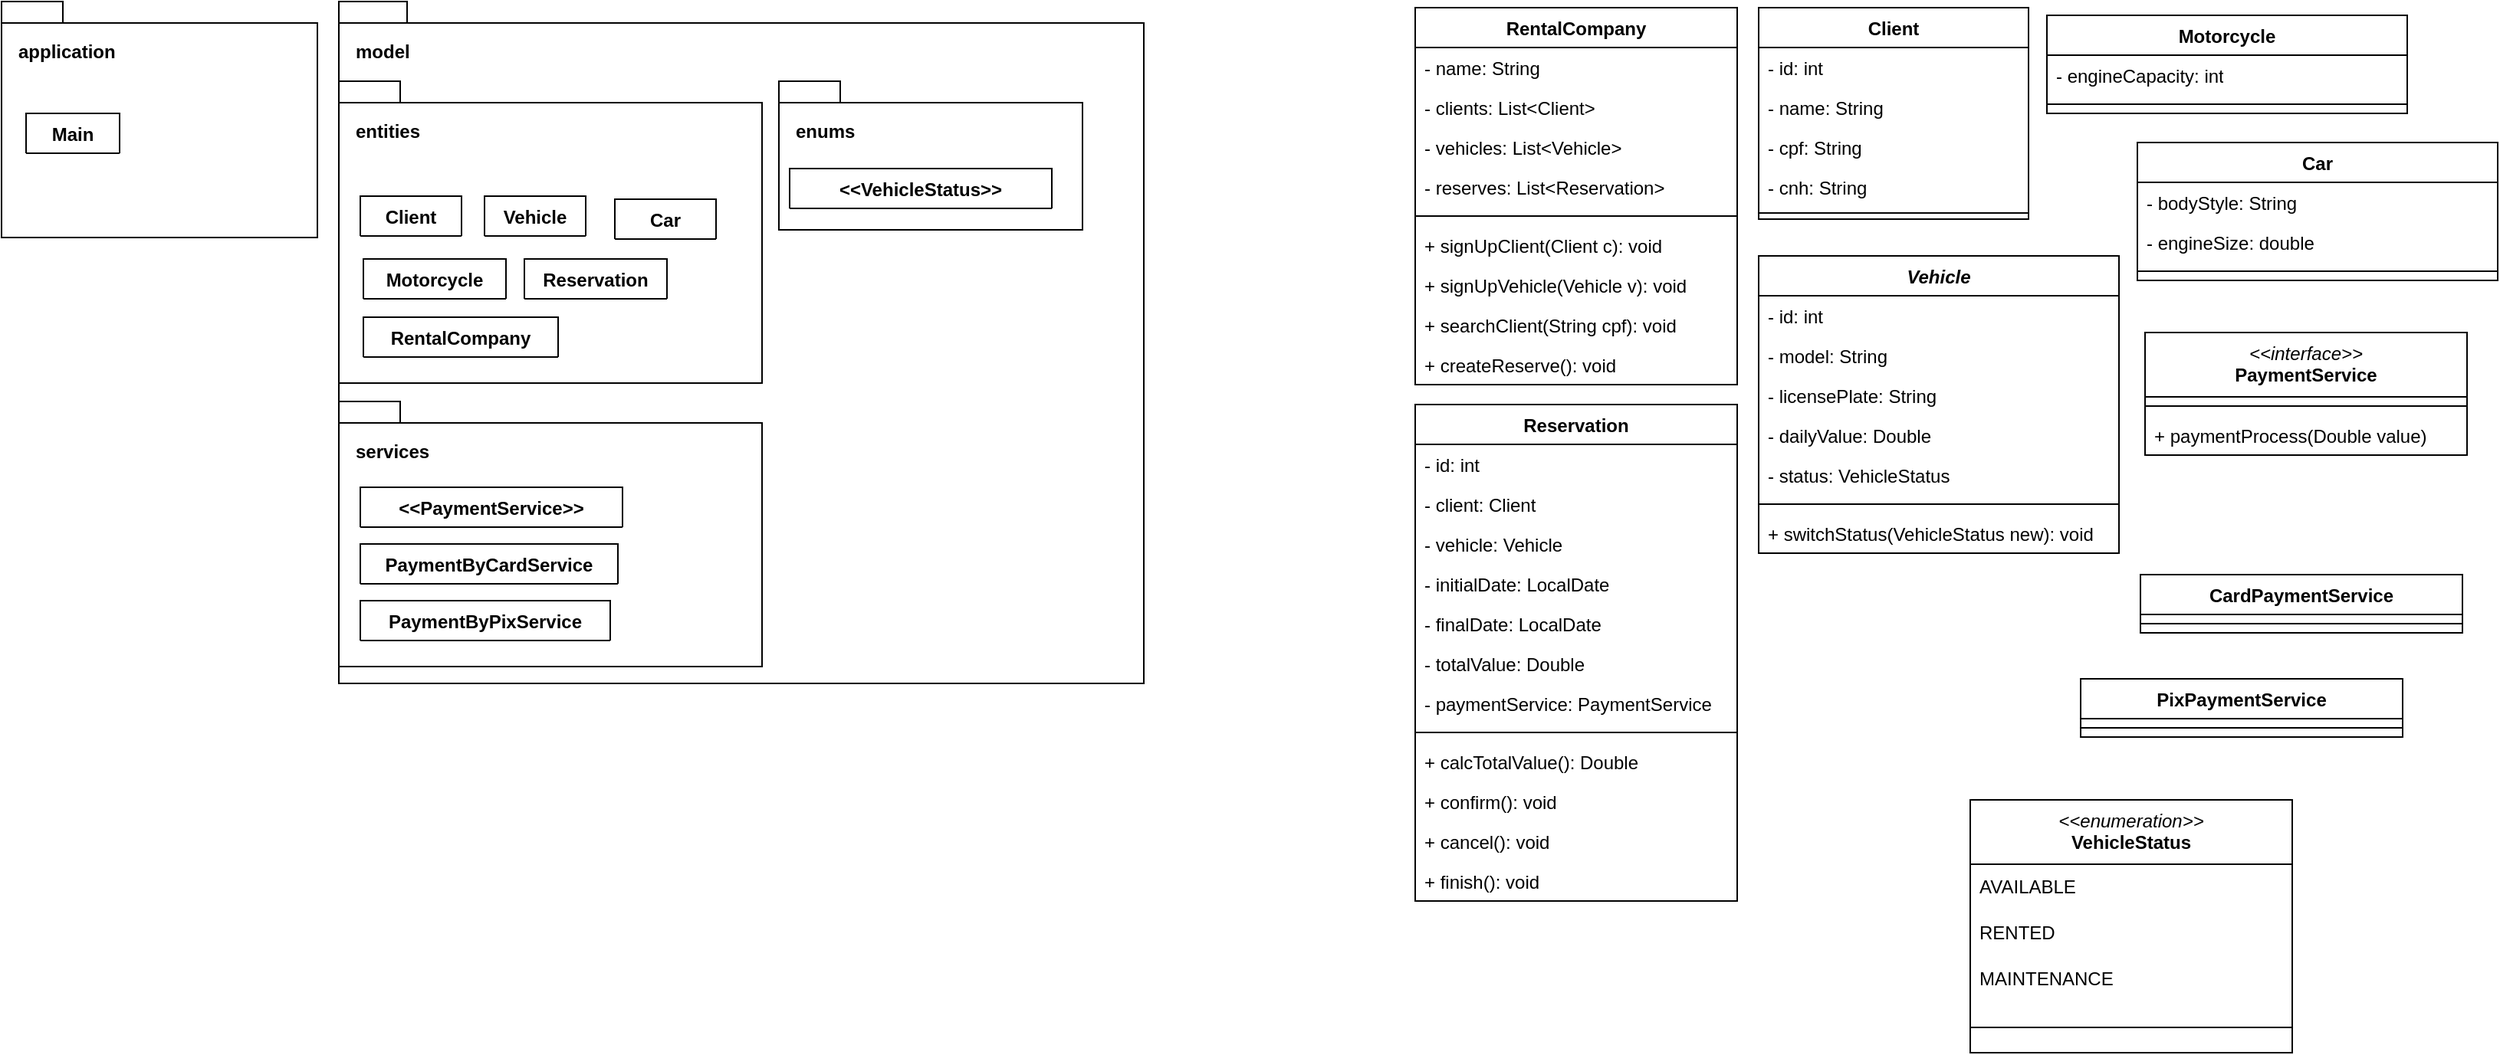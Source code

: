 <mxfile version="28.2.3">
  <diagram name="Página-1" id="ttm5jFWWX2n6xVxg5Yxu">
    <mxGraphModel dx="2026" dy="1180" grid="0" gridSize="10" guides="1" tooltips="1" connect="1" arrows="1" fold="1" page="1" pageScale="1" pageWidth="827" pageHeight="1169" math="0" shadow="0">
      <root>
        <mxCell id="0" />
        <mxCell id="1" parent="0" />
        <mxCell id="pWSUM_7YT7kqcM3gLriz-9" value="application" style="shape=folder;fontStyle=1;spacingTop=19;tabWidth=40;tabHeight=14;tabPosition=left;html=1;whiteSpace=wrap;strokeColor=default;align=left;verticalAlign=top;spacingLeft=9;" parent="1" vertex="1">
          <mxGeometry x="10" y="16" width="206" height="154" as="geometry" />
        </mxCell>
        <mxCell id="pWSUM_7YT7kqcM3gLriz-11" value="Main" style="swimlane;fontStyle=1;align=center;verticalAlign=top;childLayout=stackLayout;horizontal=1;startSize=26;horizontalStack=0;resizeParent=1;resizeParentMax=0;resizeLast=0;collapsible=1;marginBottom=0;whiteSpace=wrap;html=1;" parent="1" vertex="1" collapsed="1">
          <mxGeometry x="26" y="89" width="61" height="26" as="geometry">
            <mxRectangle x="69" y="133" width="160" height="34" as="alternateBounds" />
          </mxGeometry>
        </mxCell>
        <mxCell id="pWSUM_7YT7kqcM3gLriz-13" value="" style="line;strokeWidth=1;fillColor=none;align=left;verticalAlign=middle;spacingTop=-1;spacingLeft=3;spacingRight=3;rotatable=0;labelPosition=right;points=[];portConstraint=eastwest;strokeColor=inherit;" parent="pWSUM_7YT7kqcM3gLriz-11" vertex="1">
          <mxGeometry y="26" width="160" height="8" as="geometry" />
        </mxCell>
        <mxCell id="pWSUM_7YT7kqcM3gLriz-15" value="model" style="shape=folder;fontStyle=1;spacingTop=19;tabWidth=40;tabHeight=14;tabPosition=left;html=1;whiteSpace=wrap;strokeColor=default;align=left;verticalAlign=top;spacingLeft=9;" parent="1" vertex="1">
          <mxGeometry x="230" y="16" width="525" height="445" as="geometry" />
        </mxCell>
        <mxCell id="pWSUM_7YT7kqcM3gLriz-53" value="" style="group" parent="1" vertex="1" connectable="0">
          <mxGeometry x="517" y="68" width="198" height="97" as="geometry" />
        </mxCell>
        <mxCell id="pWSUM_7YT7kqcM3gLriz-45" value="enums" style="shape=folder;fontStyle=1;spacingTop=19;tabWidth=40;tabHeight=14;tabPosition=left;html=1;whiteSpace=wrap;strokeColor=default;align=left;verticalAlign=top;spacingLeft=9;" parent="pWSUM_7YT7kqcM3gLriz-53" vertex="1">
          <mxGeometry width="198" height="97" as="geometry" />
        </mxCell>
        <mxCell id="pWSUM_7YT7kqcM3gLriz-47" value="&amp;lt;&amp;lt;VehicleStatus&amp;gt;&amp;gt;" style="swimlane;fontStyle=1;align=center;verticalAlign=top;childLayout=stackLayout;horizontal=1;startSize=26;horizontalStack=0;resizeParent=1;resizeParentMax=0;resizeLast=0;collapsible=1;marginBottom=0;whiteSpace=wrap;html=1;" parent="pWSUM_7YT7kqcM3gLriz-53" vertex="1" collapsed="1">
          <mxGeometry x="7" y="57" width="171" height="26" as="geometry">
            <mxRectangle x="329" y="137" width="160" height="34" as="alternateBounds" />
          </mxGeometry>
        </mxCell>
        <mxCell id="pWSUM_7YT7kqcM3gLriz-48" value="" style="line;strokeWidth=1;fillColor=none;align=left;verticalAlign=middle;spacingTop=-1;spacingLeft=3;spacingRight=3;rotatable=0;labelPosition=right;points=[];portConstraint=eastwest;strokeColor=inherit;" parent="pWSUM_7YT7kqcM3gLriz-47" vertex="1">
          <mxGeometry y="26" width="160" height="8" as="geometry" />
        </mxCell>
        <mxCell id="pWSUM_7YT7kqcM3gLriz-54" value="" style="group" parent="1" vertex="1" connectable="0">
          <mxGeometry x="230" y="277" width="276" height="173" as="geometry" />
        </mxCell>
        <mxCell id="pWSUM_7YT7kqcM3gLriz-37" value="services" style="shape=folder;fontStyle=1;spacingTop=19;tabWidth=40;tabHeight=14;tabPosition=left;html=1;whiteSpace=wrap;strokeColor=default;align=left;verticalAlign=top;spacingLeft=9;" parent="pWSUM_7YT7kqcM3gLriz-54" vertex="1">
          <mxGeometry width="276" height="173" as="geometry" />
        </mxCell>
        <mxCell id="pWSUM_7YT7kqcM3gLriz-44" value="" style="group" parent="pWSUM_7YT7kqcM3gLriz-54" vertex="1" connectable="0">
          <mxGeometry x="14" y="56" width="171" height="100" as="geometry" />
        </mxCell>
        <mxCell id="pWSUM_7YT7kqcM3gLriz-38" value="&amp;lt;&amp;lt;PaymentService&amp;gt;&amp;gt;" style="swimlane;fontStyle=1;align=center;verticalAlign=top;childLayout=stackLayout;horizontal=1;startSize=26;horizontalStack=0;resizeParent=1;resizeParentMax=0;resizeLast=0;collapsible=1;marginBottom=0;whiteSpace=wrap;html=1;" parent="pWSUM_7YT7kqcM3gLriz-44" vertex="1" collapsed="1">
          <mxGeometry width="171" height="26" as="geometry">
            <mxRectangle x="329" y="137" width="160" height="34" as="alternateBounds" />
          </mxGeometry>
        </mxCell>
        <mxCell id="pWSUM_7YT7kqcM3gLriz-39" value="" style="line;strokeWidth=1;fillColor=none;align=left;verticalAlign=middle;spacingTop=-1;spacingLeft=3;spacingRight=3;rotatable=0;labelPosition=right;points=[];portConstraint=eastwest;strokeColor=inherit;" parent="pWSUM_7YT7kqcM3gLriz-38" vertex="1">
          <mxGeometry y="26" width="160" height="8" as="geometry" />
        </mxCell>
        <mxCell id="pWSUM_7YT7kqcM3gLriz-40" value="PaymentByCardService" style="swimlane;fontStyle=1;align=center;verticalAlign=top;childLayout=stackLayout;horizontal=1;startSize=26;horizontalStack=0;resizeParent=1;resizeParentMax=0;resizeLast=0;collapsible=1;marginBottom=0;whiteSpace=wrap;html=1;" parent="pWSUM_7YT7kqcM3gLriz-44" vertex="1" collapsed="1">
          <mxGeometry y="37" width="168" height="26" as="geometry">
            <mxRectangle x="329" y="137" width="160" height="34" as="alternateBounds" />
          </mxGeometry>
        </mxCell>
        <mxCell id="pWSUM_7YT7kqcM3gLriz-41" value="" style="line;strokeWidth=1;fillColor=none;align=left;verticalAlign=middle;spacingTop=-1;spacingLeft=3;spacingRight=3;rotatable=0;labelPosition=right;points=[];portConstraint=eastwest;strokeColor=inherit;" parent="pWSUM_7YT7kqcM3gLriz-40" vertex="1">
          <mxGeometry y="26" width="160" height="8" as="geometry" />
        </mxCell>
        <mxCell id="pWSUM_7YT7kqcM3gLriz-42" value="PaymentByPixService" style="swimlane;fontStyle=1;align=center;verticalAlign=top;childLayout=stackLayout;horizontal=1;startSize=26;horizontalStack=0;resizeParent=1;resizeParentMax=0;resizeLast=0;collapsible=1;marginBottom=0;whiteSpace=wrap;html=1;" parent="pWSUM_7YT7kqcM3gLriz-44" vertex="1" collapsed="1">
          <mxGeometry y="74" width="163" height="26" as="geometry">
            <mxRectangle x="329" y="137" width="160" height="34" as="alternateBounds" />
          </mxGeometry>
        </mxCell>
        <mxCell id="pWSUM_7YT7kqcM3gLriz-43" value="" style="line;strokeWidth=1;fillColor=none;align=left;verticalAlign=middle;spacingTop=-1;spacingLeft=3;spacingRight=3;rotatable=0;labelPosition=right;points=[];portConstraint=eastwest;strokeColor=inherit;" parent="pWSUM_7YT7kqcM3gLriz-42" vertex="1">
          <mxGeometry y="26" width="160" height="8" as="geometry" />
        </mxCell>
        <mxCell id="pWSUM_7YT7kqcM3gLriz-55" value="" style="group" parent="1" vertex="1" connectable="0">
          <mxGeometry x="230" y="68" width="276" height="197" as="geometry" />
        </mxCell>
        <mxCell id="pWSUM_7YT7kqcM3gLriz-35" value="entities" style="shape=folder;fontStyle=1;spacingTop=19;tabWidth=40;tabHeight=14;tabPosition=left;html=1;whiteSpace=wrap;strokeColor=default;align=left;verticalAlign=top;spacingLeft=9;" parent="pWSUM_7YT7kqcM3gLriz-55" vertex="1">
          <mxGeometry width="276" height="197" as="geometry" />
        </mxCell>
        <mxCell id="pWSUM_7YT7kqcM3gLriz-36" value="" style="group" parent="pWSUM_7YT7kqcM3gLriz-55" vertex="1" connectable="0">
          <mxGeometry x="14" y="75" width="232" height="105" as="geometry" />
        </mxCell>
        <mxCell id="pWSUM_7YT7kqcM3gLriz-5" value="Client" style="swimlane;fontStyle=1;align=center;verticalAlign=top;childLayout=stackLayout;horizontal=1;startSize=26;horizontalStack=0;resizeParent=1;resizeParentMax=0;resizeLast=0;collapsible=1;marginBottom=0;whiteSpace=wrap;html=1;" parent="pWSUM_7YT7kqcM3gLriz-36" vertex="1" collapsed="1">
          <mxGeometry width="66" height="26" as="geometry">
            <mxRectangle x="329" y="137" width="160" height="34" as="alternateBounds" />
          </mxGeometry>
        </mxCell>
        <mxCell id="pWSUM_7YT7kqcM3gLriz-7" value="" style="line;strokeWidth=1;fillColor=none;align=left;verticalAlign=middle;spacingTop=-1;spacingLeft=3;spacingRight=3;rotatable=0;labelPosition=right;points=[];portConstraint=eastwest;strokeColor=inherit;" parent="pWSUM_7YT7kqcM3gLriz-5" vertex="1">
          <mxGeometry y="26" width="160" height="8" as="geometry" />
        </mxCell>
        <mxCell id="pWSUM_7YT7kqcM3gLriz-24" value="Vehicle" style="swimlane;fontStyle=1;align=center;verticalAlign=top;childLayout=stackLayout;horizontal=1;startSize=26;horizontalStack=0;resizeParent=1;resizeParentMax=0;resizeLast=0;collapsible=1;marginBottom=0;whiteSpace=wrap;html=1;" parent="pWSUM_7YT7kqcM3gLriz-36" vertex="1" collapsed="1">
          <mxGeometry x="81" width="66" height="26" as="geometry">
            <mxRectangle x="329" y="137" width="160" height="34" as="alternateBounds" />
          </mxGeometry>
        </mxCell>
        <mxCell id="pWSUM_7YT7kqcM3gLriz-25" value="" style="line;strokeWidth=1;fillColor=none;align=left;verticalAlign=middle;spacingTop=-1;spacingLeft=3;spacingRight=3;rotatable=0;labelPosition=right;points=[];portConstraint=eastwest;strokeColor=inherit;" parent="pWSUM_7YT7kqcM3gLriz-24" vertex="1">
          <mxGeometry y="26" width="160" height="8" as="geometry" />
        </mxCell>
        <mxCell id="pWSUM_7YT7kqcM3gLriz-27" value="Car" style="swimlane;fontStyle=1;align=center;verticalAlign=top;childLayout=stackLayout;horizontal=1;startSize=26;horizontalStack=0;resizeParent=1;resizeParentMax=0;resizeLast=0;collapsible=1;marginBottom=0;whiteSpace=wrap;html=1;" parent="pWSUM_7YT7kqcM3gLriz-36" vertex="1" collapsed="1">
          <mxGeometry x="166" y="2" width="66" height="26" as="geometry">
            <mxRectangle x="329" y="137" width="160" height="34" as="alternateBounds" />
          </mxGeometry>
        </mxCell>
        <mxCell id="pWSUM_7YT7kqcM3gLriz-28" value="" style="line;strokeWidth=1;fillColor=none;align=left;verticalAlign=middle;spacingTop=-1;spacingLeft=3;spacingRight=3;rotatable=0;labelPosition=right;points=[];portConstraint=eastwest;strokeColor=inherit;" parent="pWSUM_7YT7kqcM3gLriz-27" vertex="1">
          <mxGeometry y="26" width="160" height="8" as="geometry" />
        </mxCell>
        <mxCell id="pWSUM_7YT7kqcM3gLriz-29" value="Motorcycle" style="swimlane;fontStyle=1;align=center;verticalAlign=top;childLayout=stackLayout;horizontal=1;startSize=26;horizontalStack=0;resizeParent=1;resizeParentMax=0;resizeLast=0;collapsible=1;marginBottom=0;whiteSpace=wrap;html=1;" parent="pWSUM_7YT7kqcM3gLriz-36" vertex="1" collapsed="1">
          <mxGeometry x="2" y="41" width="93" height="26" as="geometry">
            <mxRectangle x="329" y="137" width="160" height="34" as="alternateBounds" />
          </mxGeometry>
        </mxCell>
        <mxCell id="pWSUM_7YT7kqcM3gLriz-30" value="" style="line;strokeWidth=1;fillColor=none;align=left;verticalAlign=middle;spacingTop=-1;spacingLeft=3;spacingRight=3;rotatable=0;labelPosition=right;points=[];portConstraint=eastwest;strokeColor=inherit;" parent="pWSUM_7YT7kqcM3gLriz-29" vertex="1">
          <mxGeometry y="26" width="160" height="8" as="geometry" />
        </mxCell>
        <mxCell id="pWSUM_7YT7kqcM3gLriz-31" value="Reservation" style="swimlane;fontStyle=1;align=center;verticalAlign=top;childLayout=stackLayout;horizontal=1;startSize=26;horizontalStack=0;resizeParent=1;resizeParentMax=0;resizeLast=0;collapsible=1;marginBottom=0;whiteSpace=wrap;html=1;" parent="pWSUM_7YT7kqcM3gLriz-36" vertex="1" collapsed="1">
          <mxGeometry x="107" y="41" width="93" height="26" as="geometry">
            <mxRectangle x="329" y="137" width="160" height="34" as="alternateBounds" />
          </mxGeometry>
        </mxCell>
        <mxCell id="pWSUM_7YT7kqcM3gLriz-32" value="" style="line;strokeWidth=1;fillColor=none;align=left;verticalAlign=middle;spacingTop=-1;spacingLeft=3;spacingRight=3;rotatable=0;labelPosition=right;points=[];portConstraint=eastwest;strokeColor=inherit;" parent="pWSUM_7YT7kqcM3gLriz-31" vertex="1">
          <mxGeometry y="26" width="160" height="8" as="geometry" />
        </mxCell>
        <mxCell id="pWSUM_7YT7kqcM3gLriz-33" value="RentalCompany" style="swimlane;fontStyle=1;align=center;verticalAlign=top;childLayout=stackLayout;horizontal=1;startSize=26;horizontalStack=0;resizeParent=1;resizeParentMax=0;resizeLast=0;collapsible=1;marginBottom=0;whiteSpace=wrap;html=1;" parent="pWSUM_7YT7kqcM3gLriz-36" vertex="1" collapsed="1">
          <mxGeometry x="2" y="79" width="127" height="26" as="geometry">
            <mxRectangle x="329" y="137" width="160" height="34" as="alternateBounds" />
          </mxGeometry>
        </mxCell>
        <mxCell id="pWSUM_7YT7kqcM3gLriz-34" value="" style="line;strokeWidth=1;fillColor=none;align=left;verticalAlign=middle;spacingTop=-1;spacingLeft=3;spacingRight=3;rotatable=0;labelPosition=right;points=[];portConstraint=eastwest;strokeColor=inherit;" parent="pWSUM_7YT7kqcM3gLriz-33" vertex="1">
          <mxGeometry y="26" width="160" height="8" as="geometry" />
        </mxCell>
        <mxCell id="JGVXDj1xbEn5dFWfwLTr-5" value="RentalCompany" style="swimlane;fontStyle=1;align=center;verticalAlign=top;childLayout=stackLayout;horizontal=1;startSize=26;horizontalStack=0;resizeParent=1;resizeParentMax=0;resizeLast=0;collapsible=1;marginBottom=0;whiteSpace=wrap;html=1;" parent="1" vertex="1">
          <mxGeometry x="932" y="20" width="210" height="246" as="geometry">
            <mxRectangle x="844" y="16" width="66" height="26" as="alternateBounds" />
          </mxGeometry>
        </mxCell>
        <mxCell id="JGVXDj1xbEn5dFWfwLTr-6" value="- name: String" style="text;strokeColor=none;fillColor=none;align=left;verticalAlign=top;spacingLeft=4;spacingRight=4;overflow=hidden;rotatable=0;points=[[0,0.5],[1,0.5]];portConstraint=eastwest;whiteSpace=wrap;html=1;" parent="JGVXDj1xbEn5dFWfwLTr-5" vertex="1">
          <mxGeometry y="26" width="210" height="26" as="geometry" />
        </mxCell>
        <mxCell id="JGVXDj1xbEn5dFWfwLTr-9" value="- clients: List&amp;lt;Client&amp;gt;&lt;span style=&quot;white-space: pre;&quot;&gt;&#x9;&lt;/span&gt;" style="text;strokeColor=none;fillColor=none;align=left;verticalAlign=top;spacingLeft=4;spacingRight=4;overflow=hidden;rotatable=0;points=[[0,0.5],[1,0.5]];portConstraint=eastwest;whiteSpace=wrap;html=1;" parent="JGVXDj1xbEn5dFWfwLTr-5" vertex="1">
          <mxGeometry y="52" width="210" height="26" as="geometry" />
        </mxCell>
        <mxCell id="JGVXDj1xbEn5dFWfwLTr-11" value="- vehicles: List&amp;lt;Vehicle&amp;gt;" style="text;strokeColor=none;fillColor=none;align=left;verticalAlign=top;spacingLeft=4;spacingRight=4;overflow=hidden;rotatable=0;points=[[0,0.5],[1,0.5]];portConstraint=eastwest;whiteSpace=wrap;html=1;" parent="JGVXDj1xbEn5dFWfwLTr-5" vertex="1">
          <mxGeometry y="78" width="210" height="26" as="geometry" />
        </mxCell>
        <mxCell id="JGVXDj1xbEn5dFWfwLTr-12" value="- reserves: List&amp;lt;Reservation&amp;gt;" style="text;strokeColor=none;fillColor=none;align=left;verticalAlign=top;spacingLeft=4;spacingRight=4;overflow=hidden;rotatable=0;points=[[0,0.5],[1,0.5]];portConstraint=eastwest;whiteSpace=wrap;html=1;" parent="JGVXDj1xbEn5dFWfwLTr-5" vertex="1">
          <mxGeometry y="104" width="210" height="26" as="geometry" />
        </mxCell>
        <mxCell id="JGVXDj1xbEn5dFWfwLTr-7" value="" style="line;strokeWidth=1;fillColor=none;align=left;verticalAlign=middle;spacingTop=-1;spacingLeft=3;spacingRight=3;rotatable=0;labelPosition=right;points=[];portConstraint=eastwest;strokeColor=inherit;" parent="JGVXDj1xbEn5dFWfwLTr-5" vertex="1">
          <mxGeometry y="130" width="210" height="12" as="geometry" />
        </mxCell>
        <mxCell id="JGVXDj1xbEn5dFWfwLTr-8" value="+ signUpClient(Client c): void" style="text;strokeColor=none;fillColor=none;align=left;verticalAlign=top;spacingLeft=4;spacingRight=4;overflow=hidden;rotatable=0;points=[[0,0.5],[1,0.5]];portConstraint=eastwest;whiteSpace=wrap;html=1;" parent="JGVXDj1xbEn5dFWfwLTr-5" vertex="1">
          <mxGeometry y="142" width="210" height="26" as="geometry" />
        </mxCell>
        <mxCell id="JGVXDj1xbEn5dFWfwLTr-14" value="+ signUpVehicle(Vehicle v): void" style="text;strokeColor=none;fillColor=none;align=left;verticalAlign=top;spacingLeft=4;spacingRight=4;overflow=hidden;rotatable=0;points=[[0,0.5],[1,0.5]];portConstraint=eastwest;whiteSpace=wrap;html=1;" parent="JGVXDj1xbEn5dFWfwLTr-5" vertex="1">
          <mxGeometry y="168" width="210" height="26" as="geometry" />
        </mxCell>
        <mxCell id="JGVXDj1xbEn5dFWfwLTr-26" value="+ searchClient(String cpf): void" style="text;strokeColor=none;fillColor=none;align=left;verticalAlign=top;spacingLeft=4;spacingRight=4;overflow=hidden;rotatable=0;points=[[0,0.5],[1,0.5]];portConstraint=eastwest;whiteSpace=wrap;html=1;" parent="JGVXDj1xbEn5dFWfwLTr-5" vertex="1">
          <mxGeometry y="194" width="210" height="26" as="geometry" />
        </mxCell>
        <mxCell id="JGVXDj1xbEn5dFWfwLTr-15" value="+ createReserve(): void" style="text;strokeColor=none;fillColor=none;align=left;verticalAlign=top;spacingLeft=4;spacingRight=4;overflow=hidden;rotatable=0;points=[[0,0.5],[1,0.5]];portConstraint=eastwest;whiteSpace=wrap;html=1;" parent="JGVXDj1xbEn5dFWfwLTr-5" vertex="1">
          <mxGeometry y="220" width="210" height="26" as="geometry" />
        </mxCell>
        <mxCell id="JGVXDj1xbEn5dFWfwLTr-16" value="Client" style="swimlane;fontStyle=1;align=center;verticalAlign=top;childLayout=stackLayout;horizontal=1;startSize=26;horizontalStack=0;resizeParent=1;resizeParentMax=0;resizeLast=0;collapsible=1;marginBottom=0;whiteSpace=wrap;html=1;" parent="1" vertex="1">
          <mxGeometry x="1156" y="20" width="176" height="138" as="geometry">
            <mxRectangle x="844" y="16" width="66" height="26" as="alternateBounds" />
          </mxGeometry>
        </mxCell>
        <mxCell id="JGVXDj1xbEn5dFWfwLTr-17" value="- id: int" style="text;strokeColor=none;fillColor=none;align=left;verticalAlign=top;spacingLeft=4;spacingRight=4;overflow=hidden;rotatable=0;points=[[0,0.5],[1,0.5]];portConstraint=eastwest;whiteSpace=wrap;html=1;" parent="JGVXDj1xbEn5dFWfwLTr-16" vertex="1">
          <mxGeometry y="26" width="176" height="26" as="geometry" />
        </mxCell>
        <mxCell id="JGVXDj1xbEn5dFWfwLTr-18" value="- name: String" style="text;strokeColor=none;fillColor=none;align=left;verticalAlign=top;spacingLeft=4;spacingRight=4;overflow=hidden;rotatable=0;points=[[0,0.5],[1,0.5]];portConstraint=eastwest;whiteSpace=wrap;html=1;" parent="JGVXDj1xbEn5dFWfwLTr-16" vertex="1">
          <mxGeometry y="52" width="176" height="26" as="geometry" />
        </mxCell>
        <mxCell id="JGVXDj1xbEn5dFWfwLTr-19" value="- cpf: String" style="text;strokeColor=none;fillColor=none;align=left;verticalAlign=top;spacingLeft=4;spacingRight=4;overflow=hidden;rotatable=0;points=[[0,0.5],[1,0.5]];portConstraint=eastwest;whiteSpace=wrap;html=1;" parent="JGVXDj1xbEn5dFWfwLTr-16" vertex="1">
          <mxGeometry y="78" width="176" height="26" as="geometry" />
        </mxCell>
        <mxCell id="JGVXDj1xbEn5dFWfwLTr-20" value="- cnh: String" style="text;strokeColor=none;fillColor=none;align=left;verticalAlign=top;spacingLeft=4;spacingRight=4;overflow=hidden;rotatable=0;points=[[0,0.5],[1,0.5]];portConstraint=eastwest;whiteSpace=wrap;html=1;" parent="JGVXDj1xbEn5dFWfwLTr-16" vertex="1">
          <mxGeometry y="104" width="176" height="26" as="geometry" />
        </mxCell>
        <mxCell id="JGVXDj1xbEn5dFWfwLTr-21" value="" style="line;strokeWidth=1;fillColor=none;align=left;verticalAlign=middle;spacingTop=-1;spacingLeft=3;spacingRight=3;rotatable=0;labelPosition=right;points=[];portConstraint=eastwest;strokeColor=inherit;" parent="JGVXDj1xbEn5dFWfwLTr-16" vertex="1">
          <mxGeometry y="130" width="176" height="8" as="geometry" />
        </mxCell>
        <mxCell id="JGVXDj1xbEn5dFWfwLTr-27" value="&lt;i&gt;Vehicle&lt;/i&gt;" style="swimlane;fontStyle=1;align=center;verticalAlign=top;childLayout=stackLayout;horizontal=1;startSize=26;horizontalStack=0;resizeParent=1;resizeParentMax=0;resizeLast=0;collapsible=1;marginBottom=0;whiteSpace=wrap;html=1;" parent="1" vertex="1">
          <mxGeometry x="1156" y="182" width="235" height="194" as="geometry">
            <mxRectangle x="844" y="16" width="66" height="26" as="alternateBounds" />
          </mxGeometry>
        </mxCell>
        <mxCell id="JGVXDj1xbEn5dFWfwLTr-28" value="- id: int" style="text;strokeColor=none;fillColor=none;align=left;verticalAlign=top;spacingLeft=4;spacingRight=4;overflow=hidden;rotatable=0;points=[[0,0.5],[1,0.5]];portConstraint=eastwest;whiteSpace=wrap;html=1;" parent="JGVXDj1xbEn5dFWfwLTr-27" vertex="1">
          <mxGeometry y="26" width="235" height="26" as="geometry" />
        </mxCell>
        <mxCell id="JGVXDj1xbEn5dFWfwLTr-29" value="- model: String" style="text;strokeColor=none;fillColor=none;align=left;verticalAlign=top;spacingLeft=4;spacingRight=4;overflow=hidden;rotatable=0;points=[[0,0.5],[1,0.5]];portConstraint=eastwest;whiteSpace=wrap;html=1;" parent="JGVXDj1xbEn5dFWfwLTr-27" vertex="1">
          <mxGeometry y="52" width="235" height="26" as="geometry" />
        </mxCell>
        <mxCell id="JGVXDj1xbEn5dFWfwLTr-30" value="- licensePlate: String" style="text;strokeColor=none;fillColor=none;align=left;verticalAlign=top;spacingLeft=4;spacingRight=4;overflow=hidden;rotatable=0;points=[[0,0.5],[1,0.5]];portConstraint=eastwest;whiteSpace=wrap;html=1;" parent="JGVXDj1xbEn5dFWfwLTr-27" vertex="1">
          <mxGeometry y="78" width="235" height="26" as="geometry" />
        </mxCell>
        <mxCell id="JGVXDj1xbEn5dFWfwLTr-31" value="- dailyValue: Double" style="text;strokeColor=none;fillColor=none;align=left;verticalAlign=top;spacingLeft=4;spacingRight=4;overflow=hidden;rotatable=0;points=[[0,0.5],[1,0.5]];portConstraint=eastwest;whiteSpace=wrap;html=1;" parent="JGVXDj1xbEn5dFWfwLTr-27" vertex="1">
          <mxGeometry y="104" width="235" height="26" as="geometry" />
        </mxCell>
        <mxCell id="JGVXDj1xbEn5dFWfwLTr-37" value="- status: VehicleStatus" style="text;strokeColor=none;fillColor=none;align=left;verticalAlign=top;spacingLeft=4;spacingRight=4;overflow=hidden;rotatable=0;points=[[0,0.5],[1,0.5]];portConstraint=eastwest;whiteSpace=wrap;html=1;" parent="JGVXDj1xbEn5dFWfwLTr-27" vertex="1">
          <mxGeometry y="130" width="235" height="26" as="geometry" />
        </mxCell>
        <mxCell id="JGVXDj1xbEn5dFWfwLTr-32" value="" style="line;strokeWidth=1;fillColor=none;align=left;verticalAlign=middle;spacingTop=-1;spacingLeft=3;spacingRight=3;rotatable=0;labelPosition=right;points=[];portConstraint=eastwest;strokeColor=inherit;" parent="JGVXDj1xbEn5dFWfwLTr-27" vertex="1">
          <mxGeometry y="156" width="235" height="12" as="geometry" />
        </mxCell>
        <mxCell id="JGVXDj1xbEn5dFWfwLTr-35" value="+ switchStatus(VehicleStatus new): void" style="text;strokeColor=none;fillColor=none;align=left;verticalAlign=top;spacingLeft=4;spacingRight=4;overflow=hidden;rotatable=0;points=[[0,0.5],[1,0.5]];portConstraint=eastwest;whiteSpace=wrap;html=1;" parent="JGVXDj1xbEn5dFWfwLTr-27" vertex="1">
          <mxGeometry y="168" width="235" height="26" as="geometry" />
        </mxCell>
        <mxCell id="RAoj3QPk8HM_m8qfQZO0-1" value="Car" style="swimlane;fontStyle=1;align=center;verticalAlign=top;childLayout=stackLayout;horizontal=1;startSize=26;horizontalStack=0;resizeParent=1;resizeParentMax=0;resizeLast=0;collapsible=1;marginBottom=0;whiteSpace=wrap;html=1;" vertex="1" parent="1">
          <mxGeometry x="1403" y="108" width="235" height="90" as="geometry">
            <mxRectangle x="844" y="16" width="66" height="26" as="alternateBounds" />
          </mxGeometry>
        </mxCell>
        <mxCell id="RAoj3QPk8HM_m8qfQZO0-2" value="- bodyStyle: String" style="text;strokeColor=none;fillColor=none;align=left;verticalAlign=top;spacingLeft=4;spacingRight=4;overflow=hidden;rotatable=0;points=[[0,0.5],[1,0.5]];portConstraint=eastwest;whiteSpace=wrap;html=1;" vertex="1" parent="RAoj3QPk8HM_m8qfQZO0-1">
          <mxGeometry y="26" width="235" height="26" as="geometry" />
        </mxCell>
        <mxCell id="RAoj3QPk8HM_m8qfQZO0-3" value="- engineSize: double" style="text;strokeColor=none;fillColor=none;align=left;verticalAlign=top;spacingLeft=4;spacingRight=4;overflow=hidden;rotatable=0;points=[[0,0.5],[1,0.5]];portConstraint=eastwest;whiteSpace=wrap;html=1;" vertex="1" parent="RAoj3QPk8HM_m8qfQZO0-1">
          <mxGeometry y="52" width="235" height="26" as="geometry" />
        </mxCell>
        <mxCell id="RAoj3QPk8HM_m8qfQZO0-7" value="" style="line;strokeWidth=1;fillColor=none;align=left;verticalAlign=middle;spacingTop=-1;spacingLeft=3;spacingRight=3;rotatable=0;labelPosition=right;points=[];portConstraint=eastwest;strokeColor=inherit;" vertex="1" parent="RAoj3QPk8HM_m8qfQZO0-1">
          <mxGeometry y="78" width="235" height="12" as="geometry" />
        </mxCell>
        <mxCell id="RAoj3QPk8HM_m8qfQZO0-10" value="Motorcycle" style="swimlane;fontStyle=1;align=center;verticalAlign=top;childLayout=stackLayout;horizontal=1;startSize=26;horizontalStack=0;resizeParent=1;resizeParentMax=0;resizeLast=0;collapsible=1;marginBottom=0;whiteSpace=wrap;html=1;" vertex="1" parent="1">
          <mxGeometry x="1344" y="25" width="235" height="64" as="geometry">
            <mxRectangle x="844" y="16" width="66" height="26" as="alternateBounds" />
          </mxGeometry>
        </mxCell>
        <mxCell id="RAoj3QPk8HM_m8qfQZO0-11" value="- engineCapacity: int" style="text;strokeColor=none;fillColor=none;align=left;verticalAlign=top;spacingLeft=4;spacingRight=4;overflow=hidden;rotatable=0;points=[[0,0.5],[1,0.5]];portConstraint=eastwest;whiteSpace=wrap;html=1;" vertex="1" parent="RAoj3QPk8HM_m8qfQZO0-10">
          <mxGeometry y="26" width="235" height="26" as="geometry" />
        </mxCell>
        <mxCell id="RAoj3QPk8HM_m8qfQZO0-13" value="" style="line;strokeWidth=1;fillColor=none;align=left;verticalAlign=middle;spacingTop=-1;spacingLeft=3;spacingRight=3;rotatable=0;labelPosition=right;points=[];portConstraint=eastwest;strokeColor=inherit;" vertex="1" parent="RAoj3QPk8HM_m8qfQZO0-10">
          <mxGeometry y="52" width="235" height="12" as="geometry" />
        </mxCell>
        <mxCell id="RAoj3QPk8HM_m8qfQZO0-14" value="Reservation" style="swimlane;fontStyle=1;align=center;verticalAlign=top;childLayout=stackLayout;horizontal=1;startSize=26;horizontalStack=0;resizeParent=1;resizeParentMax=0;resizeLast=0;collapsible=1;marginBottom=0;whiteSpace=wrap;html=1;" vertex="1" parent="1">
          <mxGeometry x="932" y="279" width="210" height="324" as="geometry">
            <mxRectangle x="844" y="16" width="66" height="26" as="alternateBounds" />
          </mxGeometry>
        </mxCell>
        <mxCell id="RAoj3QPk8HM_m8qfQZO0-15" value="- id: int" style="text;strokeColor=none;fillColor=none;align=left;verticalAlign=top;spacingLeft=4;spacingRight=4;overflow=hidden;rotatable=0;points=[[0,0.5],[1,0.5]];portConstraint=eastwest;whiteSpace=wrap;html=1;" vertex="1" parent="RAoj3QPk8HM_m8qfQZO0-14">
          <mxGeometry y="26" width="210" height="26" as="geometry" />
        </mxCell>
        <mxCell id="RAoj3QPk8HM_m8qfQZO0-16" value="- client: Client" style="text;strokeColor=none;fillColor=none;align=left;verticalAlign=top;spacingLeft=4;spacingRight=4;overflow=hidden;rotatable=0;points=[[0,0.5],[1,0.5]];portConstraint=eastwest;whiteSpace=wrap;html=1;" vertex="1" parent="RAoj3QPk8HM_m8qfQZO0-14">
          <mxGeometry y="52" width="210" height="26" as="geometry" />
        </mxCell>
        <mxCell id="RAoj3QPk8HM_m8qfQZO0-17" value="- vehicle: Vehicle" style="text;strokeColor=none;fillColor=none;align=left;verticalAlign=top;spacingLeft=4;spacingRight=4;overflow=hidden;rotatable=0;points=[[0,0.5],[1,0.5]];portConstraint=eastwest;whiteSpace=wrap;html=1;" vertex="1" parent="RAoj3QPk8HM_m8qfQZO0-14">
          <mxGeometry y="78" width="210" height="26" as="geometry" />
        </mxCell>
        <mxCell id="RAoj3QPk8HM_m8qfQZO0-18" value="- initialDate: LocalDate" style="text;strokeColor=none;fillColor=none;align=left;verticalAlign=top;spacingLeft=4;spacingRight=4;overflow=hidden;rotatable=0;points=[[0,0.5],[1,0.5]];portConstraint=eastwest;whiteSpace=wrap;html=1;" vertex="1" parent="RAoj3QPk8HM_m8qfQZO0-14">
          <mxGeometry y="104" width="210" height="26" as="geometry" />
        </mxCell>
        <mxCell id="RAoj3QPk8HM_m8qfQZO0-24" value="- finalDate: LocalDate" style="text;strokeColor=none;fillColor=none;align=left;verticalAlign=top;spacingLeft=4;spacingRight=4;overflow=hidden;rotatable=0;points=[[0,0.5],[1,0.5]];portConstraint=eastwest;whiteSpace=wrap;html=1;" vertex="1" parent="RAoj3QPk8HM_m8qfQZO0-14">
          <mxGeometry y="130" width="210" height="26" as="geometry" />
        </mxCell>
        <mxCell id="RAoj3QPk8HM_m8qfQZO0-25" value="- totalValue: Double" style="text;strokeColor=none;fillColor=none;align=left;verticalAlign=top;spacingLeft=4;spacingRight=4;overflow=hidden;rotatable=0;points=[[0,0.5],[1,0.5]];portConstraint=eastwest;whiteSpace=wrap;html=1;" vertex="1" parent="RAoj3QPk8HM_m8qfQZO0-14">
          <mxGeometry y="156" width="210" height="26" as="geometry" />
        </mxCell>
        <mxCell id="RAoj3QPk8HM_m8qfQZO0-26" value="- paymentService: PaymentService" style="text;strokeColor=none;fillColor=none;align=left;verticalAlign=top;spacingLeft=4;spacingRight=4;overflow=hidden;rotatable=0;points=[[0,0.5],[1,0.5]];portConstraint=eastwest;whiteSpace=wrap;html=1;" vertex="1" parent="RAoj3QPk8HM_m8qfQZO0-14">
          <mxGeometry y="182" width="210" height="26" as="geometry" />
        </mxCell>
        <mxCell id="RAoj3QPk8HM_m8qfQZO0-19" value="" style="line;strokeWidth=1;fillColor=none;align=left;verticalAlign=middle;spacingTop=-1;spacingLeft=3;spacingRight=3;rotatable=0;labelPosition=right;points=[];portConstraint=eastwest;strokeColor=inherit;" vertex="1" parent="RAoj3QPk8HM_m8qfQZO0-14">
          <mxGeometry y="208" width="210" height="12" as="geometry" />
        </mxCell>
        <mxCell id="RAoj3QPk8HM_m8qfQZO0-20" value="+ calcTotalValue(): Double" style="text;strokeColor=none;fillColor=none;align=left;verticalAlign=top;spacingLeft=4;spacingRight=4;overflow=hidden;rotatable=0;points=[[0,0.5],[1,0.5]];portConstraint=eastwest;whiteSpace=wrap;html=1;" vertex="1" parent="RAoj3QPk8HM_m8qfQZO0-14">
          <mxGeometry y="220" width="210" height="26" as="geometry" />
        </mxCell>
        <mxCell id="RAoj3QPk8HM_m8qfQZO0-21" value="+ confirm(): void" style="text;strokeColor=none;fillColor=none;align=left;verticalAlign=top;spacingLeft=4;spacingRight=4;overflow=hidden;rotatable=0;points=[[0,0.5],[1,0.5]];portConstraint=eastwest;whiteSpace=wrap;html=1;" vertex="1" parent="RAoj3QPk8HM_m8qfQZO0-14">
          <mxGeometry y="246" width="210" height="26" as="geometry" />
        </mxCell>
        <mxCell id="RAoj3QPk8HM_m8qfQZO0-22" value="+ cancel(): void" style="text;strokeColor=none;fillColor=none;align=left;verticalAlign=top;spacingLeft=4;spacingRight=4;overflow=hidden;rotatable=0;points=[[0,0.5],[1,0.5]];portConstraint=eastwest;whiteSpace=wrap;html=1;" vertex="1" parent="RAoj3QPk8HM_m8qfQZO0-14">
          <mxGeometry y="272" width="210" height="26" as="geometry" />
        </mxCell>
        <mxCell id="RAoj3QPk8HM_m8qfQZO0-23" value="+ finish(): void" style="text;strokeColor=none;fillColor=none;align=left;verticalAlign=top;spacingLeft=4;spacingRight=4;overflow=hidden;rotatable=0;points=[[0,0.5],[1,0.5]];portConstraint=eastwest;whiteSpace=wrap;html=1;" vertex="1" parent="RAoj3QPk8HM_m8qfQZO0-14">
          <mxGeometry y="298" width="210" height="26" as="geometry" />
        </mxCell>
        <mxCell id="RAoj3QPk8HM_m8qfQZO0-27" value="&lt;div&gt;&lt;i style=&quot;font-weight: normal;&quot;&gt;&amp;lt;&amp;lt;interface&amp;gt;&amp;gt;&lt;/i&gt;&lt;/div&gt;PaymentService" style="swimlane;fontStyle=1;align=center;verticalAlign=top;childLayout=stackLayout;horizontal=1;startSize=42;horizontalStack=0;resizeParent=1;resizeParentMax=0;resizeLast=0;collapsible=1;marginBottom=0;whiteSpace=wrap;html=1;" vertex="1" parent="1">
          <mxGeometry x="1408" y="232" width="210" height="80" as="geometry">
            <mxRectangle x="844" y="16" width="66" height="26" as="alternateBounds" />
          </mxGeometry>
        </mxCell>
        <mxCell id="RAoj3QPk8HM_m8qfQZO0-35" value="" style="line;strokeWidth=1;fillColor=none;align=left;verticalAlign=middle;spacingTop=-1;spacingLeft=3;spacingRight=3;rotatable=0;labelPosition=right;points=[];portConstraint=eastwest;strokeColor=inherit;" vertex="1" parent="RAoj3QPk8HM_m8qfQZO0-27">
          <mxGeometry y="42" width="210" height="12" as="geometry" />
        </mxCell>
        <mxCell id="RAoj3QPk8HM_m8qfQZO0-36" value="+ paymentProcess(Double value)" style="text;strokeColor=none;fillColor=none;align=left;verticalAlign=top;spacingLeft=4;spacingRight=4;overflow=hidden;rotatable=0;points=[[0,0.5],[1,0.5]];portConstraint=eastwest;whiteSpace=wrap;html=1;" vertex="1" parent="RAoj3QPk8HM_m8qfQZO0-27">
          <mxGeometry y="54" width="210" height="26" as="geometry" />
        </mxCell>
        <mxCell id="RAoj3QPk8HM_m8qfQZO0-40" value="CardPaymentService" style="swimlane;fontStyle=1;align=center;verticalAlign=top;childLayout=stackLayout;horizontal=1;startSize=26;horizontalStack=0;resizeParent=1;resizeParentMax=0;resizeLast=0;collapsible=1;marginBottom=0;whiteSpace=wrap;html=1;" vertex="1" parent="1">
          <mxGeometry x="1405" y="390" width="210" height="38" as="geometry">
            <mxRectangle x="844" y="16" width="66" height="26" as="alternateBounds" />
          </mxGeometry>
        </mxCell>
        <mxCell id="RAoj3QPk8HM_m8qfQZO0-41" value="" style="line;strokeWidth=1;fillColor=none;align=left;verticalAlign=middle;spacingTop=-1;spacingLeft=3;spacingRight=3;rotatable=0;labelPosition=right;points=[];portConstraint=eastwest;strokeColor=inherit;" vertex="1" parent="RAoj3QPk8HM_m8qfQZO0-40">
          <mxGeometry y="26" width="210" height="12" as="geometry" />
        </mxCell>
        <mxCell id="RAoj3QPk8HM_m8qfQZO0-43" value="PixPaymentService" style="swimlane;fontStyle=1;align=center;verticalAlign=top;childLayout=stackLayout;horizontal=1;startSize=26;horizontalStack=0;resizeParent=1;resizeParentMax=0;resizeLast=0;collapsible=1;marginBottom=0;whiteSpace=wrap;html=1;" vertex="1" parent="1">
          <mxGeometry x="1366" y="458" width="210" height="38" as="geometry">
            <mxRectangle x="844" y="16" width="66" height="26" as="alternateBounds" />
          </mxGeometry>
        </mxCell>
        <mxCell id="RAoj3QPk8HM_m8qfQZO0-44" value="" style="line;strokeWidth=1;fillColor=none;align=left;verticalAlign=middle;spacingTop=-1;spacingLeft=3;spacingRight=3;rotatable=0;labelPosition=right;points=[];portConstraint=eastwest;strokeColor=inherit;" vertex="1" parent="RAoj3QPk8HM_m8qfQZO0-43">
          <mxGeometry y="26" width="210" height="12" as="geometry" />
        </mxCell>
        <mxCell id="RAoj3QPk8HM_m8qfQZO0-47" value="&lt;div&gt;&lt;i style=&quot;font-weight: normal;&quot;&gt;&amp;lt;&amp;lt;enumeration&amp;gt;&amp;gt;&lt;/i&gt;&lt;/div&gt;VehicleStatus" style="swimlane;fontStyle=1;align=center;verticalAlign=top;childLayout=stackLayout;horizontal=1;startSize=42;horizontalStack=0;resizeParent=1;resizeParentMax=0;resizeLast=0;collapsible=1;marginBottom=0;whiteSpace=wrap;html=1;" vertex="1" parent="1">
          <mxGeometry x="1294" y="537" width="210" height="165" as="geometry">
            <mxRectangle x="844" y="16" width="66" height="26" as="alternateBounds" />
          </mxGeometry>
        </mxCell>
        <mxCell id="RAoj3QPk8HM_m8qfQZO0-50" value="AVAILABLE" style="text;html=1;align=left;verticalAlign=middle;whiteSpace=wrap;rounded=0;spacingLeft=4;" vertex="1" parent="RAoj3QPk8HM_m8qfQZO0-47">
          <mxGeometry y="42" width="210" height="30" as="geometry" />
        </mxCell>
        <mxCell id="RAoj3QPk8HM_m8qfQZO0-51" value="RENTED" style="text;html=1;align=left;verticalAlign=middle;whiteSpace=wrap;rounded=0;spacingLeft=4;" vertex="1" parent="RAoj3QPk8HM_m8qfQZO0-47">
          <mxGeometry y="72" width="210" height="30" as="geometry" />
        </mxCell>
        <mxCell id="RAoj3QPk8HM_m8qfQZO0-52" value="MAINTENANCE" style="text;html=1;align=left;verticalAlign=middle;whiteSpace=wrap;rounded=0;spacingLeft=4;" vertex="1" parent="RAoj3QPk8HM_m8qfQZO0-47">
          <mxGeometry y="102" width="210" height="30" as="geometry" />
        </mxCell>
        <mxCell id="RAoj3QPk8HM_m8qfQZO0-48" value="" style="line;strokeWidth=1;fillColor=none;align=left;verticalAlign=middle;spacingTop=-1;spacingLeft=3;spacingRight=3;rotatable=0;labelPosition=right;points=[];portConstraint=eastwest;strokeColor=inherit;" vertex="1" parent="RAoj3QPk8HM_m8qfQZO0-47">
          <mxGeometry y="132" width="210" height="33" as="geometry" />
        </mxCell>
      </root>
    </mxGraphModel>
  </diagram>
</mxfile>
